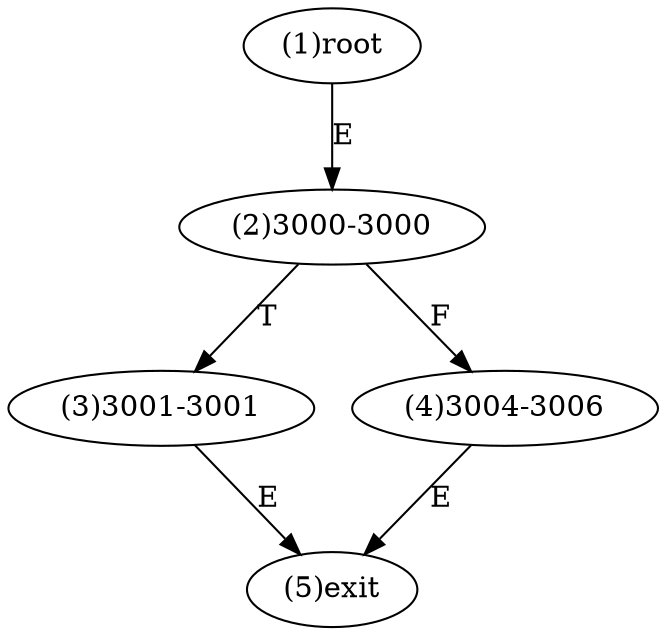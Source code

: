 digraph "" { 
1[ label="(1)root"];
2[ label="(2)3000-3000"];
3[ label="(3)3001-3001"];
4[ label="(4)3004-3006"];
5[ label="(5)exit"];
1->2[ label="E"];
2->4[ label="F"];
2->3[ label="T"];
3->5[ label="E"];
4->5[ label="E"];
}